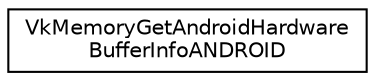 digraph "Graphical Class Hierarchy"
{
 // LATEX_PDF_SIZE
  edge [fontname="Helvetica",fontsize="10",labelfontname="Helvetica",labelfontsize="10"];
  node [fontname="Helvetica",fontsize="10",shape=record];
  rankdir="LR";
  Node0 [label="VkMemoryGetAndroidHardware\lBufferInfoANDROID",height=0.2,width=0.4,color="black", fillcolor="white", style="filled",URL="$d6/dc6/structVkMemoryGetAndroidHardwareBufferInfoANDROID.html",tooltip=" "];
}
